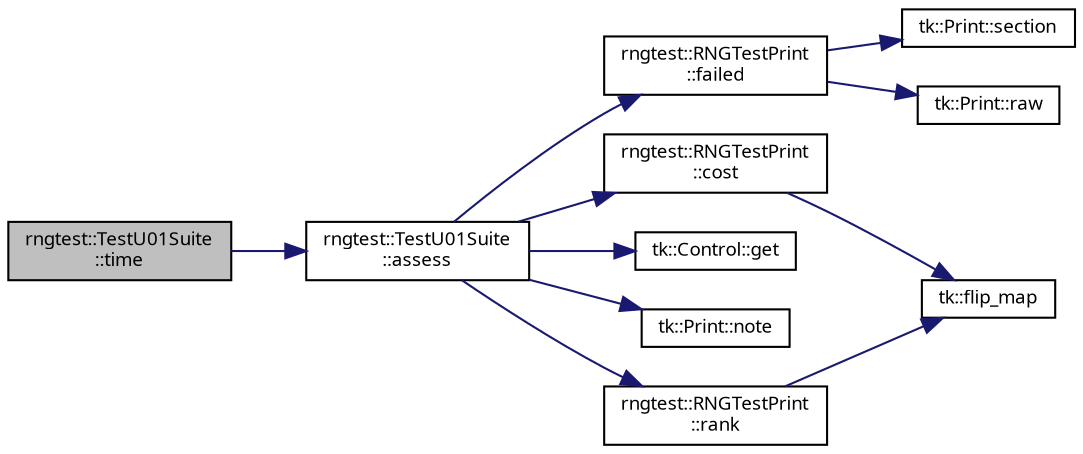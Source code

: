 digraph "rngtest::TestU01Suite::time"
{
 // INTERACTIVE_SVG=YES
  bgcolor="transparent";
  edge [fontname="sans-serif",fontsize="9",labelfontname="sans-serif",labelfontsize="9"];
  node [fontname="sans-serif",fontsize="9",shape=record];
  rankdir="LR";
  Node1 [label="rngtest::TestU01Suite\l::time",height=0.2,width=0.4,color="black", fillcolor="grey75", style="filled", fontcolor="black"];
  Node1 -> Node2 [color="midnightblue",fontsize="9",style="solid",fontname="sans-serif"];
  Node2 [label="rngtest::TestU01Suite\l::assess",height=0.2,width=0.4,color="black",URL="$classrngtest_1_1_test_u01_suite.html#ae13e2fa75874d3003c47bdcb409fa229",tooltip="Output final assessment. "];
  Node2 -> Node3 [color="midnightblue",fontsize="9",style="solid",fontname="sans-serif"];
  Node3 [label="rngtest::RNGTestPrint\l::cost",height=0.2,width=0.4,color="black",URL="$classrngtest_1_1_r_n_g_test_print.html#affd8fb0a946c73d7d634bd430041dad6"];
  Node3 -> Node4 [color="midnightblue",fontsize="9",style="solid",fontname="sans-serif"];
  Node4 [label="tk::flip_map",height=0.2,width=0.4,color="black",URL="$namespacetk.html#a42982d289f8edfffa60fa4da8b7b9fdf"];
  Node2 -> Node5 [color="midnightblue",fontsize="9",style="solid",fontname="sans-serif"];
  Node5 [label="rngtest::RNGTestPrint\l::failed",height=0.2,width=0.4,color="black",URL="$classrngtest_1_1_r_n_g_test_print.html#ac520b49eb06e021bc3f8003cc0a84d6a",tooltip="Print failed statistical test names, RNGs, and p-values. "];
  Node5 -> Node6 [color="midnightblue",fontsize="9",style="solid",fontname="sans-serif"];
  Node6 [label="tk::Print::raw",height=0.2,width=0.4,color="black",URL="$classtk_1_1_print.html#aaab336a69963974e27fdc19cc6998aa7"];
  Node5 -> Node7 [color="midnightblue",fontsize="9",style="solid",fontname="sans-serif"];
  Node7 [label="tk::Print::section",height=0.2,width=0.4,color="black",URL="$classtk_1_1_print.html#a5a84d90bea597aaf9544cf21179852d0"];
  Node2 -> Node8 [color="midnightblue",fontsize="9",style="solid",fontname="sans-serif"];
  Node8 [label="tk::Control::get",height=0.2,width=0.4,color="black",URL="$classtk_1_1_control.html#a85c14acef1b9de96946fcf2ab7c08721",tooltip="Const-ref accessor to single element at 1st level. "];
  Node2 -> Node9 [color="midnightblue",fontsize="9",style="solid",fontname="sans-serif"];
  Node9 [label="tk::Print::note",height=0.2,width=0.4,color="black",URL="$classtk_1_1_print.html#aa578953fd848dccef867253eb0955a26"];
  Node2 -> Node10 [color="midnightblue",fontsize="9",style="solid",fontname="sans-serif"];
  Node10 [label="rngtest::RNGTestPrint\l::rank",height=0.2,width=0.4,color="black",URL="$classrngtest_1_1_r_n_g_test_print.html#a7ae220f2f8f6bc1d44ddb7ed15b6ff72"];
  Node10 -> Node4 [color="midnightblue",fontsize="9",style="solid",fontname="sans-serif"];
}
